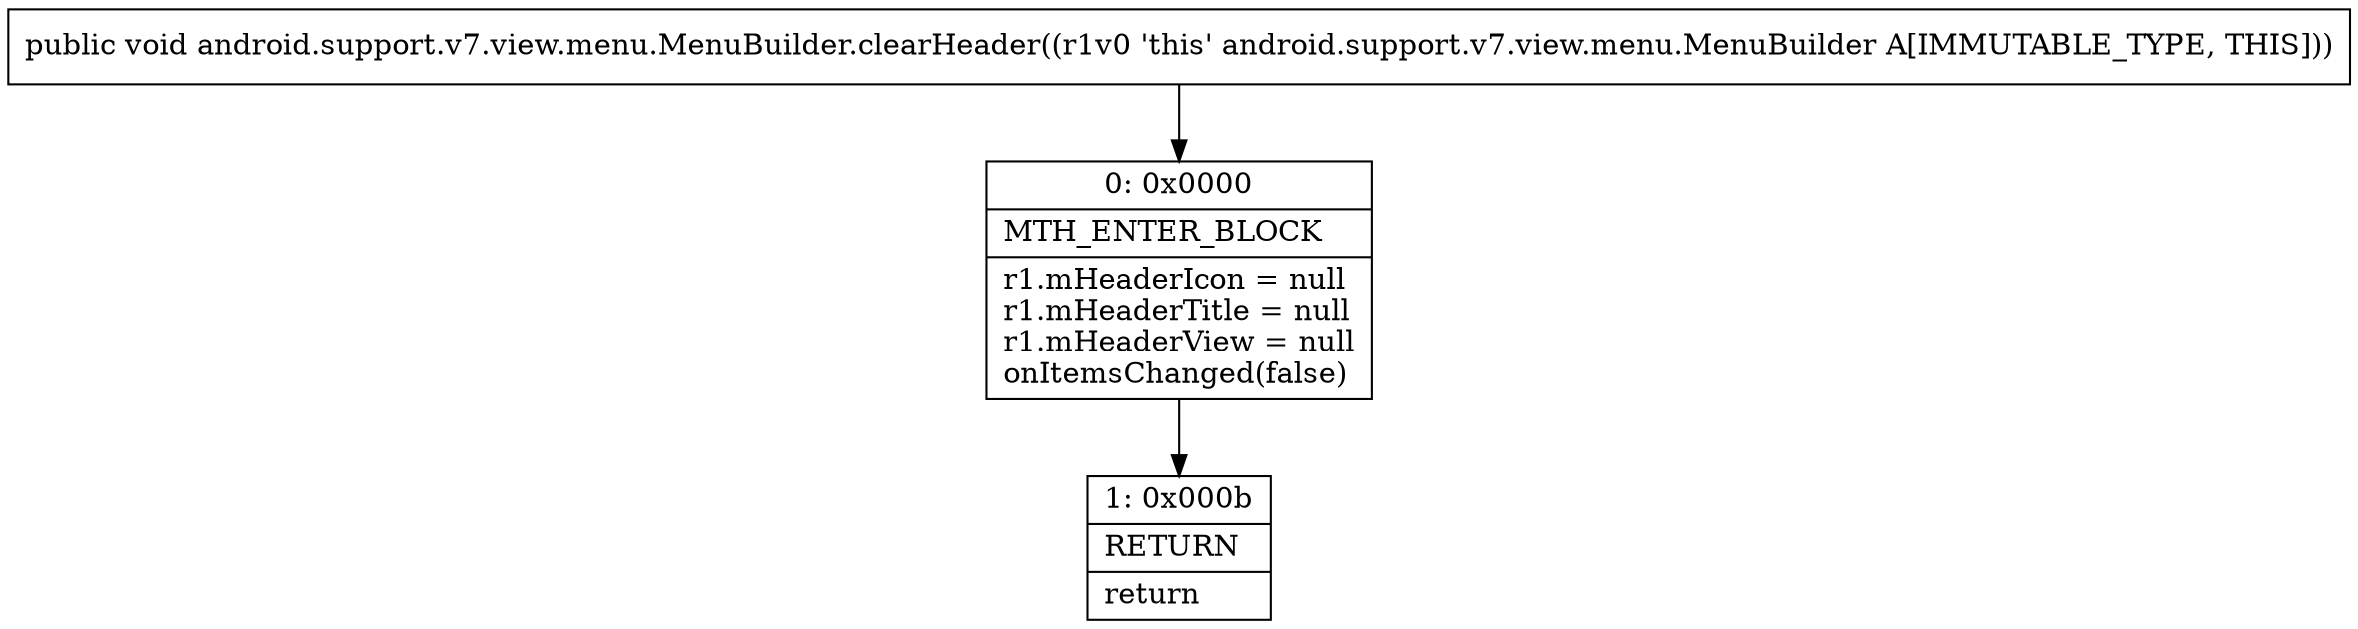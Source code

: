 digraph "CFG forandroid.support.v7.view.menu.MenuBuilder.clearHeader()V" {
Node_0 [shape=record,label="{0\:\ 0x0000|MTH_ENTER_BLOCK\l|r1.mHeaderIcon = null\lr1.mHeaderTitle = null\lr1.mHeaderView = null\lonItemsChanged(false)\l}"];
Node_1 [shape=record,label="{1\:\ 0x000b|RETURN\l|return\l}"];
MethodNode[shape=record,label="{public void android.support.v7.view.menu.MenuBuilder.clearHeader((r1v0 'this' android.support.v7.view.menu.MenuBuilder A[IMMUTABLE_TYPE, THIS])) }"];
MethodNode -> Node_0;
Node_0 -> Node_1;
}

